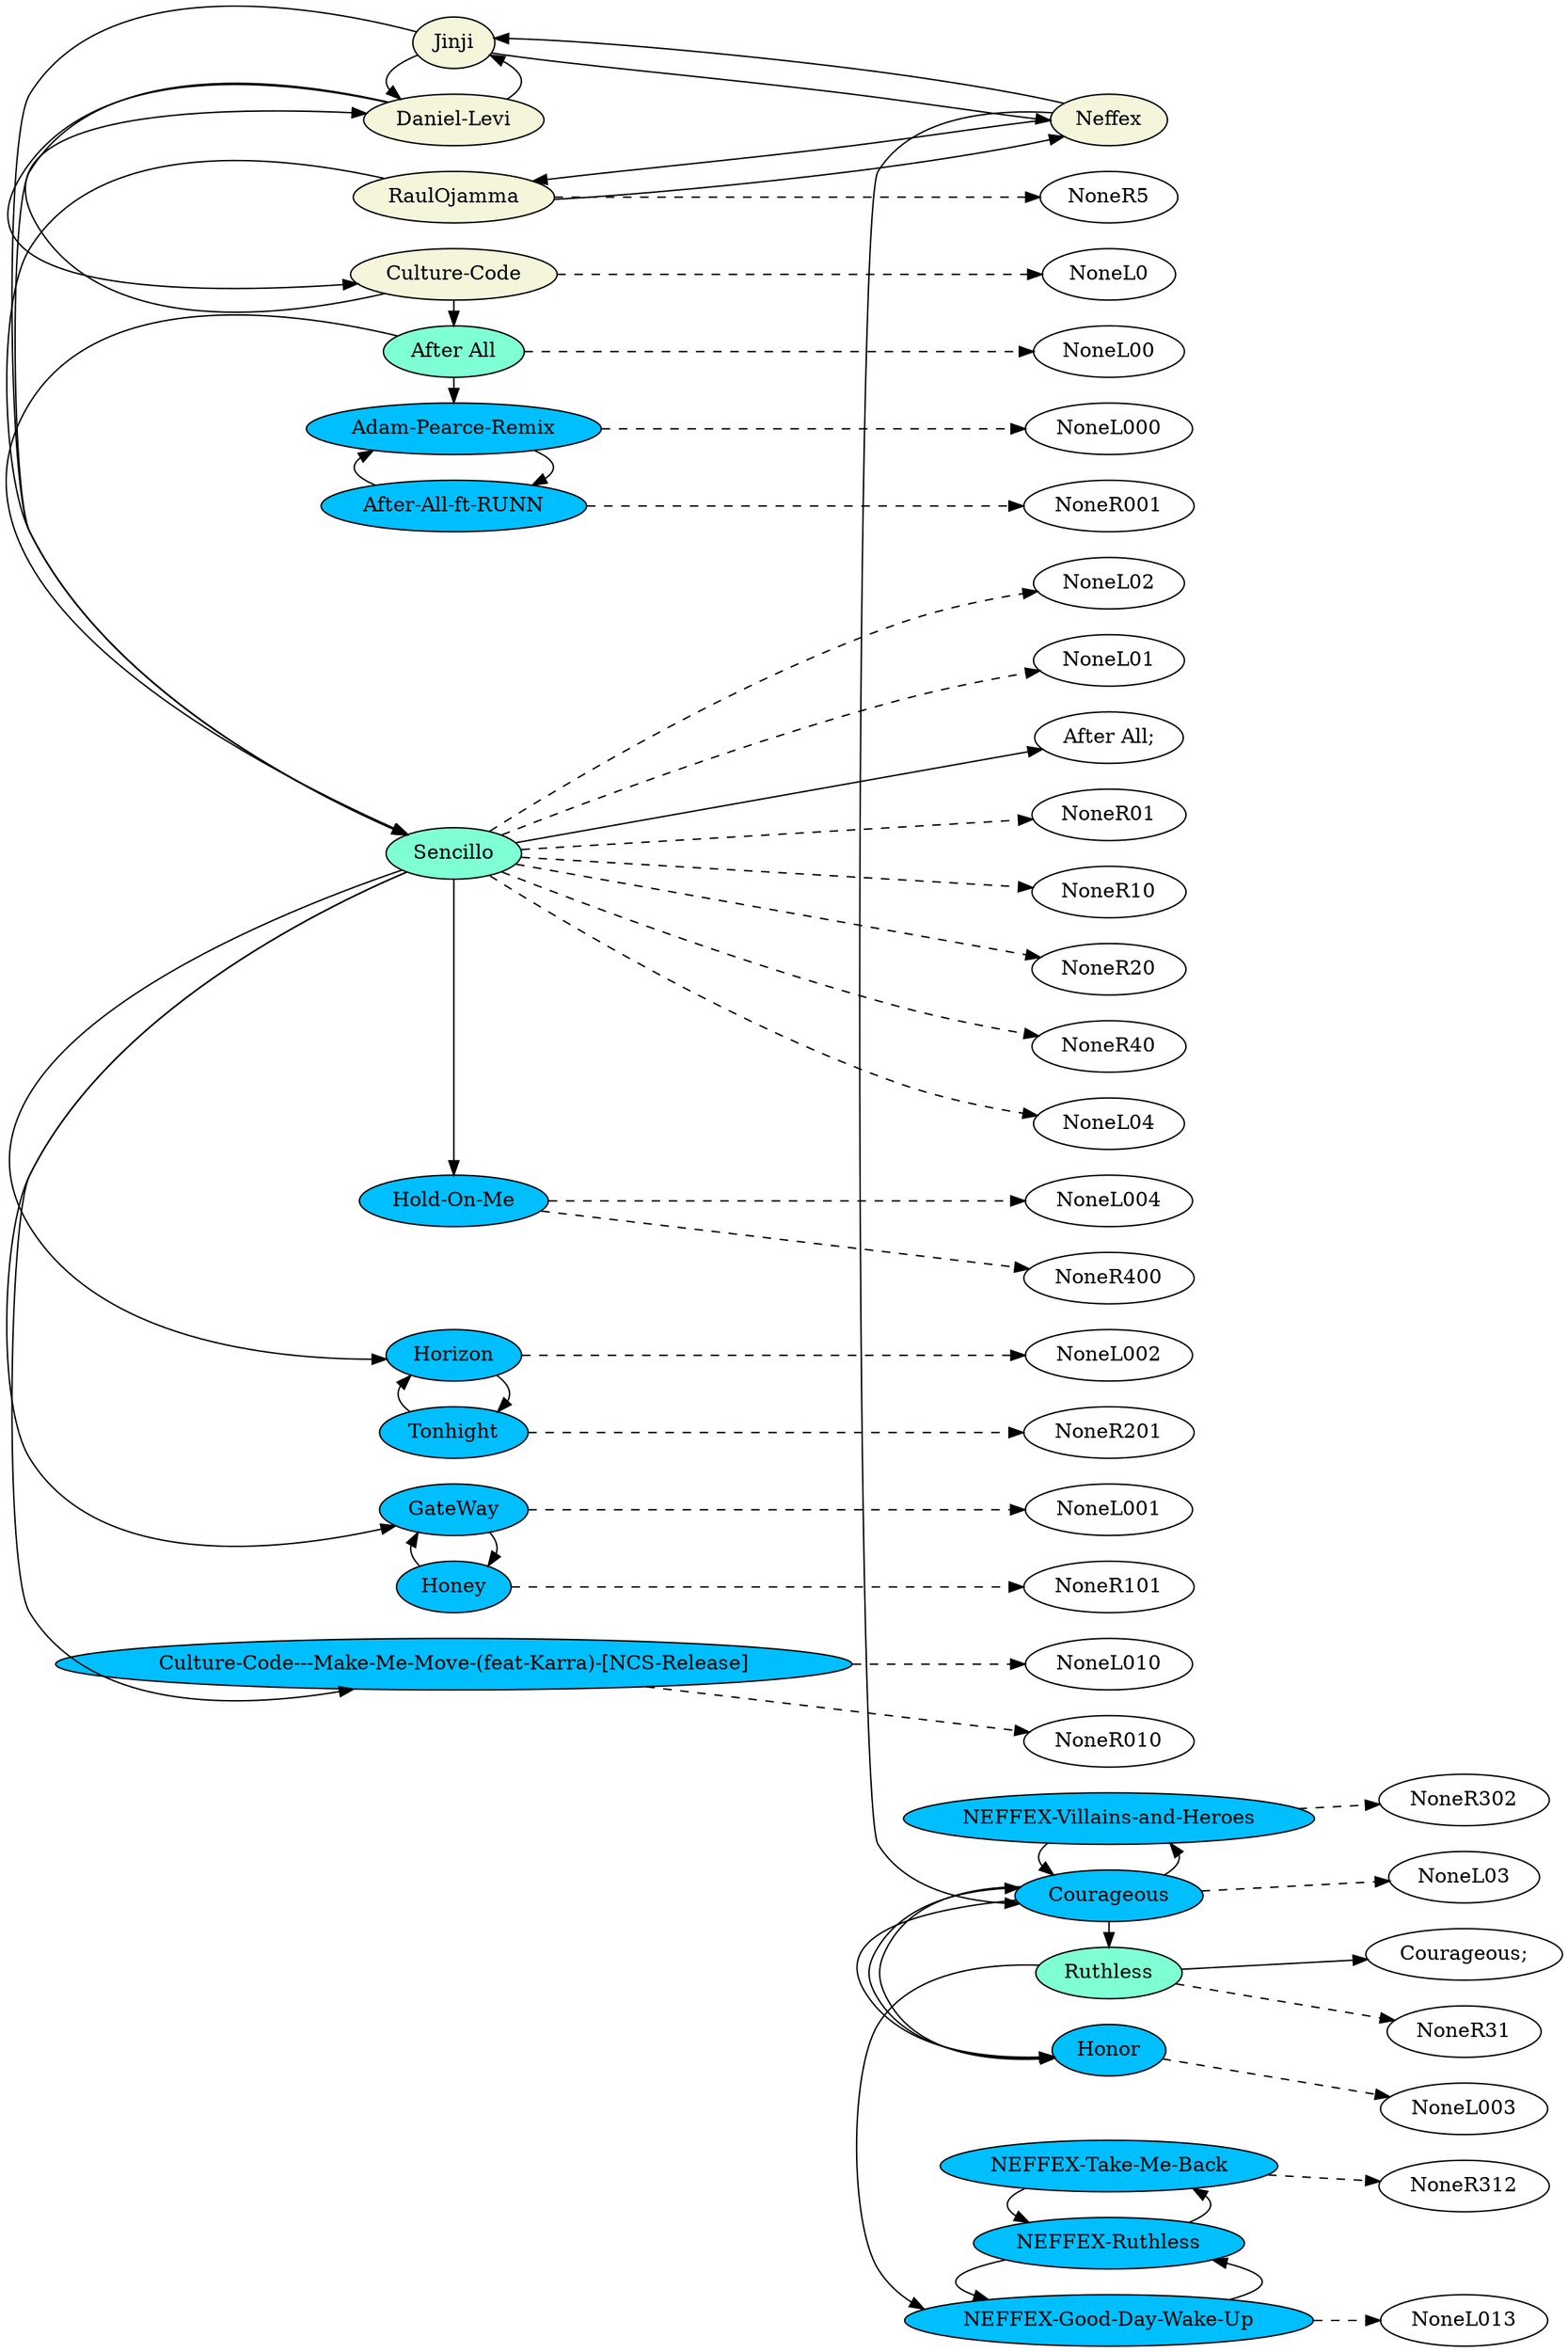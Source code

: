 digraph G {
layout = dot;
labelloc = "t";
edge [weigth = 1000];
rankdir = LR;
	subgraph artistas {
	rankdir = LR;
		"Culture-Code"[fillcolor = beige style = "filled"];
			subgraph "albumCulture-Code"{
			rankdir = TB;			rank=same;
				"Culture-Code"->"After All"
				"After All"[fillcolor = aquamarine style = "filled"];
					subgraph "albumAfter All"{
					rankdir = LR;
						"After All"->"Adam-Pearce-Remix"
							"Adam-Pearce-Remix"[fillcolor = deepskyblue style = "filled"];
							"After-All-ft-RUNN"[fillcolor = deepskyblue style = "filled"];
					}
				"Sencillo"[fillcolor = aquamarine style = "filled"];
					subgraph "albumSencillo"{
					rankdir = LR;
						"Sencillo"->"Culture-Code---Make-Me-Move-(feat-Karra)-[NCS-Release]"
							"Culture-Code---Make-Me-Move-(feat-Karra)-[NCS-Release]"[fillcolor = deepskyblue style = "filled"];
					}
			}
		"Daniel-Levi"[fillcolor = beige style = "filled"];
			subgraph "albumDaniel-Levi"{
			rankdir = TB;			rank=same;
				"Daniel-Levi"->"Sencillo"
				"Sencillo"[fillcolor = aquamarine style = "filled"];
					subgraph "albumSencillo"{
					rankdir = LR;
						"Sencillo"->"GateWay"
							"GateWay"[fillcolor = deepskyblue style = "filled"];
							"Honey"[fillcolor = deepskyblue style = "filled"];
					}
			}
		"Jinji"[fillcolor = beige style = "filled"];
			subgraph "albumJinji"{
			rankdir = TB;			rank=same;
				"Jinji"->"Sencillo"
				"Sencillo"[fillcolor = aquamarine style = "filled"];
					subgraph "albumSencillo"{
					rankdir = LR;
						"Sencillo"->"Horizon"
							"Horizon"[fillcolor = deepskyblue style = "filled"];
							"Tonhight"[fillcolor = deepskyblue style = "filled"];
					}
			}
		"Neffex"[fillcolor = beige style = "filled"];
			subgraph "albumNeffex"{
			rankdir = TB;			rank=same;
				"Neffex"->"Courageous"
				"Courageous"[fillcolor = aquamarine style = "filled"];
					subgraph "albumCourageous"{
					rankdir = LR;
						"Courageous"->"Honor"
							"Honor"[fillcolor = deepskyblue style = "filled"];
							"Courageous"[fillcolor = deepskyblue style = "filled"];
							"NEFFEX-Villains-and-Heroes"[fillcolor = deepskyblue style = "filled"];
					}
				"Ruthless"[fillcolor = aquamarine style = "filled"];
					subgraph "albumRuthless"{
					rankdir = LR;
						"Ruthless"->"NEFFEX-Good-Day-Wake-Up"
							"NEFFEX-Good-Day-Wake-Up"[fillcolor = deepskyblue style = "filled"];
							"NEFFEX-Ruthless"[fillcolor = deepskyblue style = "filled"];
							"NEFFEX-Take-Me-Back"[fillcolor = deepskyblue style = "filled"];
					}
			}
		"RaulOjamma"[fillcolor = beige style = "filled"];
			subgraph "albumRaulOjamma"{
			rankdir = TB;			rank=same;
				"RaulOjamma"->"Sencillo"
				"Sencillo"[fillcolor = aquamarine style = "filled"];
					subgraph "albumSencillo"{
					rankdir = LR;
						"Sencillo"->"Hold-On-Me"
							"Hold-On-Me"[fillcolor = deepskyblue style = "filled"];
					}
			}
	}
"Culture-Code"->"Daniel-Levi";
"After All"->"Sencillo";
"Adam-Pearce-Remix"->"After-All-ft-RUNN";
"After-All-ft-RUNN"->"NoneR001"[style = dashed];
"Sencillo"->"NoneR01"[style = dashed];
"Culture-Code---Make-Me-Move-(feat-Karra)-[NCS-Release]"->"NoneR010"[style = dashed];
"Daniel-Levi"->"Jinji";
"Sencillo"->"NoneR10"[style = dashed];
"GateWay"->"Honey";
"Honey"->"NoneR101"[style = dashed];
"Jinji"->"Neffex";
"Sencillo"->"NoneR20"[style = dashed];
"Horizon"->"Tonhight";
"Tonhight"->"NoneR201"[style = dashed];
"Neffex"->"RaulOjamma";
"Courageous"->"Ruthless";
"Honor"->"Courageous";
"Courageous"->"NEFFEX-Villains-and-Heroes";
"NEFFEX-Villains-and-Heroes"->"NoneR302"[style = dashed];
"Ruthless"->"NoneR31"[style = dashed];
"NEFFEX-Good-Day-Wake-Up"->"NEFFEX-Ruthless";
"NEFFEX-Ruthless"->"NEFFEX-Take-Me-Back";
"NEFFEX-Take-Me-Back"->"NoneR312"[style = dashed];
"RaulOjamma"->"NoneR5"[style = dashed];
"Sencillo"->"NoneR40"[style = dashed];
"Hold-On-Me"->"NoneR400"[style = dashed];
"RaulOjamma"->"Neffex";
"Sencillo"->"NoneL04"[style = dashed];
"Hold-On-Me"->"NoneL004"[style = dashed];
"Neffex"->"Jinji";
"Ruthless"->"Courageous;"
"NEFFEX-Take-Me-Back"->"NEFFEX-Ruthless";
"NEFFEX-Ruthless"->"NEFFEX-Good-Day-Wake-Up";
"NEFFEX-Good-Day-Wake-Up"->"NoneL013"[style = dashed];
"Courageous"->"NoneL03"[style = dashed];
"NEFFEX-Villains-and-Heroes"->"Courageous";
"Courageous"->"Honor";
"Honor"->"NoneL003"[style = dashed];
"Jinji"->"Daniel-Levi";
"Sencillo"->"NoneL02"[style = dashed];
"Tonhight"->"Horizon";
"Horizon"->"NoneL002"[style = dashed];
"Daniel-Levi"->"Culture-Code";
"Sencillo"->"NoneL01"[style = dashed];
"Honey"->"GateWay";
"GateWay"->"NoneL001"[style = dashed];
"Culture-Code"->"NoneL0"[style = dashed];
"Sencillo"->"After All;"
"Culture-Code---Make-Me-Move-(feat-Karra)-[NCS-Release]"->"NoneL010"[style = dashed];
"After All"->"NoneL00"[style = dashed];
"After-All-ft-RUNN"->"Adam-Pearce-Remix";
"Adam-Pearce-Remix"->"NoneL000"[style = dashed];

}